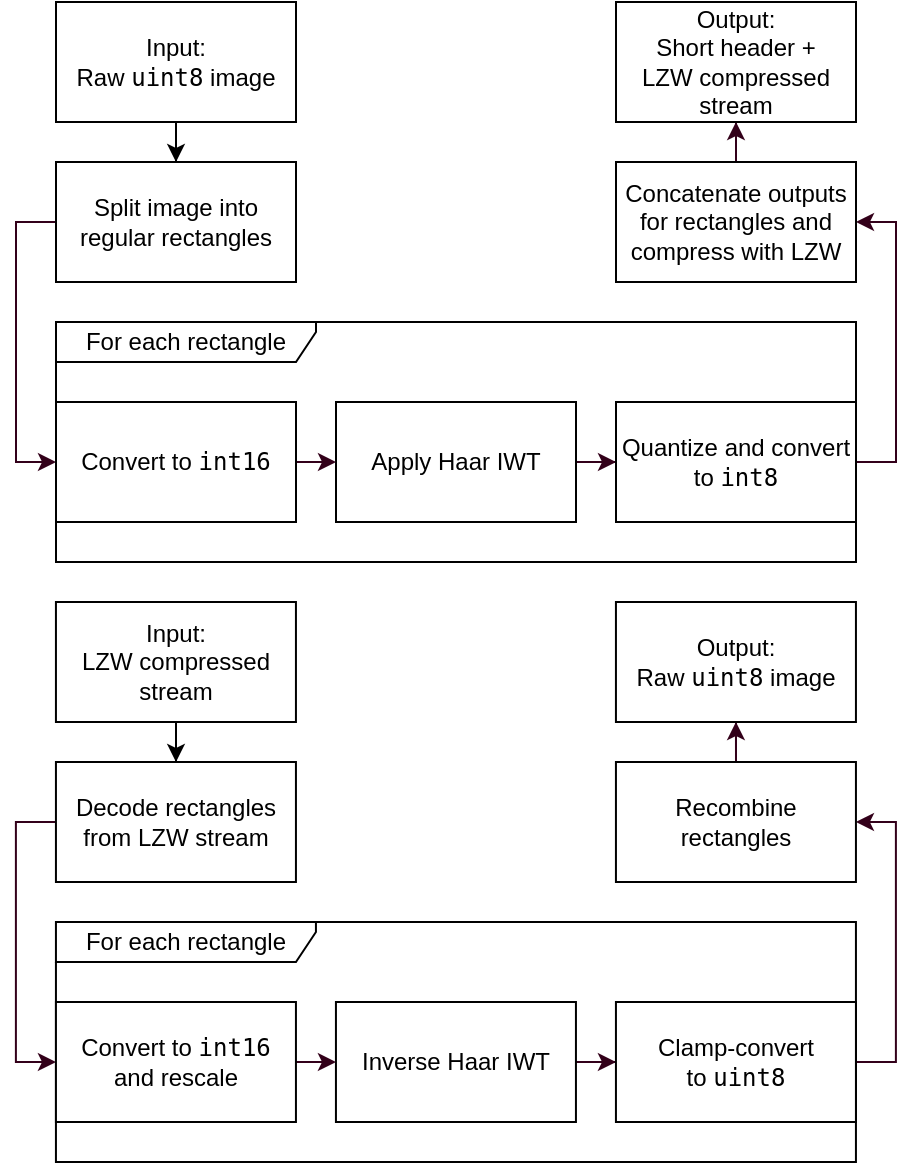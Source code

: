 <mxfile version="15.9.1" type="device"><diagram id="c2LaU9o2lTR1KVju6e4Y" name="Page-1"><mxGraphModel dx="813" dy="431" grid="1" gridSize="10" guides="1" tooltips="1" connect="1" arrows="1" fold="1" page="1" pageScale="1" pageWidth="850" pageHeight="1100" math="0" shadow="0"><root><mxCell id="0"/><mxCell id="1" parent="0"/><mxCell id="ZnKN5D9CdyjIh5T7wttf-13" value="For each rectangle" style="shape=umlFrame;whiteSpace=wrap;html=1;strokeColor=#000000;width=130;height=20;" vertex="1" parent="1"><mxGeometry x="210" y="170" width="400" height="120" as="geometry"/></mxCell><mxCell id="ZnKN5D9CdyjIh5T7wttf-33" style="edgeStyle=orthogonalEdgeStyle;rounded=0;orthogonalLoop=1;jettySize=auto;html=1;entryX=0;entryY=0.5;entryDx=0;entryDy=0;startArrow=none;startFill=0;endArrow=classic;endFill=1;strokeColor=#33001A;" edge="1" parent="1" source="ZnKN5D9CdyjIh5T7wttf-1" target="ZnKN5D9CdyjIh5T7wttf-20"><mxGeometry relative="1" as="geometry"><Array as="points"><mxPoint x="190" y="120"/><mxPoint x="190" y="240"/></Array></mxGeometry></mxCell><mxCell id="ZnKN5D9CdyjIh5T7wttf-1" value="&lt;div&gt;Split image into&lt;/div&gt;&lt;div&gt;regular rectangles&lt;br&gt;&lt;/div&gt;" style="rounded=0;whiteSpace=wrap;html=1;" vertex="1" parent="1"><mxGeometry x="210" y="90" width="120" height="60" as="geometry"/></mxCell><mxCell id="ZnKN5D9CdyjIh5T7wttf-25" style="edgeStyle=orthogonalEdgeStyle;rounded=0;orthogonalLoop=1;jettySize=auto;html=1;entryX=0;entryY=0.5;entryDx=0;entryDy=0;strokeColor=#33001A;" edge="1" parent="1" source="ZnKN5D9CdyjIh5T7wttf-2" target="ZnKN5D9CdyjIh5T7wttf-21"><mxGeometry relative="1" as="geometry"/></mxCell><mxCell id="ZnKN5D9CdyjIh5T7wttf-2" value="Apply Haar IWT" style="rounded=0;whiteSpace=wrap;html=1;" vertex="1" parent="1"><mxGeometry x="350" y="210" width="120" height="60" as="geometry"/></mxCell><mxCell id="ZnKN5D9CdyjIh5T7wttf-5" value="" style="edgeStyle=orthogonalEdgeStyle;rounded=0;orthogonalLoop=1;jettySize=auto;html=1;" edge="1" parent="1" source="ZnKN5D9CdyjIh5T7wttf-4" target="ZnKN5D9CdyjIh5T7wttf-1"><mxGeometry relative="1" as="geometry"/></mxCell><mxCell id="ZnKN5D9CdyjIh5T7wttf-4" value="&lt;div&gt;Input:&lt;/div&gt;&lt;div&gt;Raw &lt;code&gt;uint8&lt;/code&gt; image&lt;/div&gt;" style="rounded=0;whiteSpace=wrap;html=1;" vertex="1" parent="1"><mxGeometry x="210" y="10" width="120" height="60" as="geometry"/></mxCell><mxCell id="ZnKN5D9CdyjIh5T7wttf-24" style="edgeStyle=orthogonalEdgeStyle;rounded=0;orthogonalLoop=1;jettySize=auto;html=1;exitX=1;exitY=0.5;exitDx=0;exitDy=0;entryX=0;entryY=0.5;entryDx=0;entryDy=0;strokeColor=#33001A;" edge="1" parent="1" source="ZnKN5D9CdyjIh5T7wttf-20" target="ZnKN5D9CdyjIh5T7wttf-2"><mxGeometry relative="1" as="geometry"/></mxCell><mxCell id="ZnKN5D9CdyjIh5T7wttf-20" value="Convert to &lt;code&gt;int16&lt;/code&gt;" style="rounded=0;whiteSpace=wrap;html=1;strokeColor=#000000;" vertex="1" parent="1"><mxGeometry x="210" y="210" width="120" height="60" as="geometry"/></mxCell><mxCell id="ZnKN5D9CdyjIh5T7wttf-36" style="edgeStyle=orthogonalEdgeStyle;rounded=0;orthogonalLoop=1;jettySize=auto;html=1;startArrow=none;startFill=0;endArrow=classic;endFill=1;strokeColor=#33001A;entryX=1;entryY=0.5;entryDx=0;entryDy=0;" edge="1" parent="1" source="ZnKN5D9CdyjIh5T7wttf-21" target="ZnKN5D9CdyjIh5T7wttf-26"><mxGeometry relative="1" as="geometry"><mxPoint x="630" y="120" as="targetPoint"/><Array as="points"><mxPoint x="630" y="240"/><mxPoint x="630" y="120"/></Array></mxGeometry></mxCell><mxCell id="ZnKN5D9CdyjIh5T7wttf-21" value="&lt;div&gt;Quantize and convert&lt;/div&gt;&lt;div&gt;to &lt;code&gt;int8&lt;/code&gt;&lt;br&gt;&lt;/div&gt;" style="rounded=0;whiteSpace=wrap;html=1;strokeColor=#000000;" vertex="1" parent="1"><mxGeometry x="490" y="210" width="120" height="60" as="geometry"/></mxCell><mxCell id="ZnKN5D9CdyjIh5T7wttf-40" style="edgeStyle=orthogonalEdgeStyle;rounded=0;orthogonalLoop=1;jettySize=auto;html=1;entryX=0.5;entryY=1;entryDx=0;entryDy=0;startArrow=none;startFill=0;endArrow=classic;endFill=1;strokeColor=#33001A;" edge="1" parent="1" source="ZnKN5D9CdyjIh5T7wttf-26" target="ZnKN5D9CdyjIh5T7wttf-38"><mxGeometry relative="1" as="geometry"/></mxCell><mxCell id="ZnKN5D9CdyjIh5T7wttf-26" value="&lt;div&gt;Concatenate outputs&lt;/div&gt;&lt;div&gt; for rectangles and compress with LZW&lt;/div&gt;" style="rounded=0;whiteSpace=wrap;html=1;strokeColor=#000000;" vertex="1" parent="1"><mxGeometry x="490" y="90" width="120" height="60" as="geometry"/></mxCell><mxCell id="ZnKN5D9CdyjIh5T7wttf-38" value="&lt;div&gt;Output:&lt;/div&gt;&lt;div&gt;Short header + &lt;br&gt;&lt;/div&gt;&lt;div&gt;LZW compressed stream&lt;br&gt;&lt;/div&gt;" style="rounded=0;whiteSpace=wrap;html=1;strokeColor=#000000;" vertex="1" parent="1"><mxGeometry x="490" y="10" width="120" height="60" as="geometry"/></mxCell><mxCell id="ZnKN5D9CdyjIh5T7wttf-41" value="For each rectangle" style="shape=umlFrame;whiteSpace=wrap;html=1;strokeColor=#000000;width=130;height=20;" vertex="1" parent="1"><mxGeometry x="209.97" y="470" width="400" height="120" as="geometry"/></mxCell><mxCell id="ZnKN5D9CdyjIh5T7wttf-42" style="edgeStyle=orthogonalEdgeStyle;rounded=0;orthogonalLoop=1;jettySize=auto;html=1;entryX=0;entryY=0.5;entryDx=0;entryDy=0;startArrow=none;startFill=0;endArrow=classic;endFill=1;strokeColor=#33001A;" edge="1" parent="1" source="ZnKN5D9CdyjIh5T7wttf-43" target="ZnKN5D9CdyjIh5T7wttf-49"><mxGeometry relative="1" as="geometry"><Array as="points"><mxPoint x="189.97" y="420"/><mxPoint x="189.97" y="540"/></Array></mxGeometry></mxCell><mxCell id="ZnKN5D9CdyjIh5T7wttf-43" value="Decode rectangles from LZW stream" style="rounded=0;whiteSpace=wrap;html=1;" vertex="1" parent="1"><mxGeometry x="209.97" y="390" width="120" height="60" as="geometry"/></mxCell><mxCell id="ZnKN5D9CdyjIh5T7wttf-44" style="edgeStyle=orthogonalEdgeStyle;rounded=0;orthogonalLoop=1;jettySize=auto;html=1;entryX=0;entryY=0.5;entryDx=0;entryDy=0;strokeColor=#33001A;" edge="1" parent="1" source="ZnKN5D9CdyjIh5T7wttf-45" target="ZnKN5D9CdyjIh5T7wttf-51"><mxGeometry relative="1" as="geometry"/></mxCell><mxCell id="ZnKN5D9CdyjIh5T7wttf-45" value="Inverse Haar IWT" style="rounded=0;whiteSpace=wrap;html=1;" vertex="1" parent="1"><mxGeometry x="349.97" y="510" width="120" height="60" as="geometry"/></mxCell><mxCell id="ZnKN5D9CdyjIh5T7wttf-46" value="" style="edgeStyle=orthogonalEdgeStyle;rounded=0;orthogonalLoop=1;jettySize=auto;html=1;" edge="1" parent="1" source="ZnKN5D9CdyjIh5T7wttf-47" target="ZnKN5D9CdyjIh5T7wttf-43"><mxGeometry relative="1" as="geometry"/></mxCell><mxCell id="ZnKN5D9CdyjIh5T7wttf-47" value="&lt;div&gt;Input:&lt;/div&gt;&lt;div&gt;LZW compressed stream&lt;br&gt;&lt;/div&gt;" style="rounded=0;whiteSpace=wrap;html=1;" vertex="1" parent="1"><mxGeometry x="209.97" y="310" width="120" height="60" as="geometry"/></mxCell><mxCell id="ZnKN5D9CdyjIh5T7wttf-48" style="edgeStyle=orthogonalEdgeStyle;rounded=0;orthogonalLoop=1;jettySize=auto;html=1;exitX=1;exitY=0.5;exitDx=0;exitDy=0;entryX=0;entryY=0.5;entryDx=0;entryDy=0;strokeColor=#33001A;" edge="1" parent="1" source="ZnKN5D9CdyjIh5T7wttf-49" target="ZnKN5D9CdyjIh5T7wttf-45"><mxGeometry relative="1" as="geometry"/></mxCell><mxCell id="ZnKN5D9CdyjIh5T7wttf-49" value="&lt;div&gt;Convert to &lt;code&gt;int16&lt;/code&gt;&lt;/div&gt;&lt;div&gt;and rescale&lt;/div&gt;" style="rounded=0;whiteSpace=wrap;html=1;strokeColor=#000000;" vertex="1" parent="1"><mxGeometry x="209.97" y="510" width="120" height="60" as="geometry"/></mxCell><mxCell id="ZnKN5D9CdyjIh5T7wttf-50" style="edgeStyle=orthogonalEdgeStyle;rounded=0;orthogonalLoop=1;jettySize=auto;html=1;startArrow=none;startFill=0;endArrow=classic;endFill=1;strokeColor=#33001A;entryX=1;entryY=0.5;entryDx=0;entryDy=0;" edge="1" parent="1" source="ZnKN5D9CdyjIh5T7wttf-51" target="ZnKN5D9CdyjIh5T7wttf-53"><mxGeometry relative="1" as="geometry"><mxPoint x="629.97" y="420" as="targetPoint"/><Array as="points"><mxPoint x="629.97" y="540"/><mxPoint x="629.97" y="420"/></Array></mxGeometry></mxCell><mxCell id="ZnKN5D9CdyjIh5T7wttf-51" value="Clamp-convert&lt;div&gt;to &lt;code&gt;uint8&lt;/code&gt;&lt;br&gt;&lt;/div&gt;" style="rounded=0;whiteSpace=wrap;html=1;strokeColor=#000000;" vertex="1" parent="1"><mxGeometry x="489.97" y="510" width="120" height="60" as="geometry"/></mxCell><mxCell id="ZnKN5D9CdyjIh5T7wttf-52" style="edgeStyle=orthogonalEdgeStyle;rounded=0;orthogonalLoop=1;jettySize=auto;html=1;entryX=0.5;entryY=1;entryDx=0;entryDy=0;startArrow=none;startFill=0;endArrow=classic;endFill=1;strokeColor=#33001A;" edge="1" parent="1" source="ZnKN5D9CdyjIh5T7wttf-53" target="ZnKN5D9CdyjIh5T7wttf-54"><mxGeometry relative="1" as="geometry"/></mxCell><mxCell id="ZnKN5D9CdyjIh5T7wttf-53" value="Recombine rectangles" style="rounded=0;whiteSpace=wrap;html=1;strokeColor=#000000;" vertex="1" parent="1"><mxGeometry x="489.97" y="390" width="120" height="60" as="geometry"/></mxCell><mxCell id="ZnKN5D9CdyjIh5T7wttf-54" value="&lt;div&gt;Output:&lt;/div&gt;Raw &lt;code&gt;uint8&lt;/code&gt; image" style="rounded=0;whiteSpace=wrap;html=1;strokeColor=#000000;" vertex="1" parent="1"><mxGeometry x="489.97" y="310" width="120" height="60" as="geometry"/></mxCell></root></mxGraphModel></diagram></mxfile>